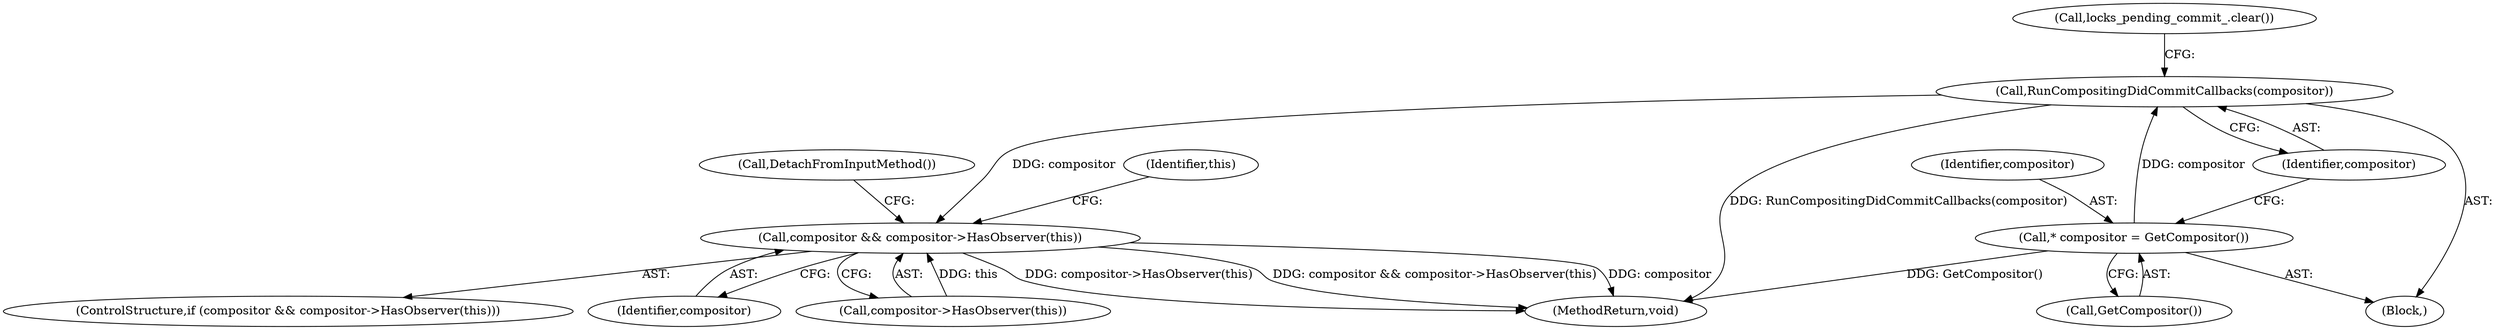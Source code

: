digraph "1_Chrome_18d67244984a574ba2dd8779faabc0e3e34f4b76_29@pointer" {
"1000108" [label="(Call,RunCompositingDidCommitCallbacks(compositor))"];
"1000105" [label="(Call,* compositor = GetCompositor())"];
"1000112" [label="(Call,compositor && compositor->HasObserver(this))"];
"1000109" [label="(Identifier,compositor)"];
"1000106" [label="(Identifier,compositor)"];
"1000117" [label="(Identifier,this)"];
"1000118" [label="(Call,DetachFromInputMethod())"];
"1000110" [label="(Call,locks_pending_commit_.clear())"];
"1000105" [label="(Call,* compositor = GetCompositor())"];
"1000112" [label="(Call,compositor && compositor->HasObserver(this))"];
"1000111" [label="(ControlStructure,if (compositor && compositor->HasObserver(this)))"];
"1000113" [label="(Identifier,compositor)"];
"1000119" [label="(MethodReturn,void)"];
"1000101" [label="(Block,)"];
"1000114" [label="(Call,compositor->HasObserver(this))"];
"1000108" [label="(Call,RunCompositingDidCommitCallbacks(compositor))"];
"1000107" [label="(Call,GetCompositor())"];
"1000108" -> "1000101"  [label="AST: "];
"1000108" -> "1000109"  [label="CFG: "];
"1000109" -> "1000108"  [label="AST: "];
"1000110" -> "1000108"  [label="CFG: "];
"1000108" -> "1000119"  [label="DDG: RunCompositingDidCommitCallbacks(compositor)"];
"1000105" -> "1000108"  [label="DDG: compositor"];
"1000108" -> "1000112"  [label="DDG: compositor"];
"1000105" -> "1000101"  [label="AST: "];
"1000105" -> "1000107"  [label="CFG: "];
"1000106" -> "1000105"  [label="AST: "];
"1000107" -> "1000105"  [label="AST: "];
"1000109" -> "1000105"  [label="CFG: "];
"1000105" -> "1000119"  [label="DDG: GetCompositor()"];
"1000112" -> "1000111"  [label="AST: "];
"1000112" -> "1000113"  [label="CFG: "];
"1000112" -> "1000114"  [label="CFG: "];
"1000113" -> "1000112"  [label="AST: "];
"1000114" -> "1000112"  [label="AST: "];
"1000117" -> "1000112"  [label="CFG: "];
"1000118" -> "1000112"  [label="CFG: "];
"1000112" -> "1000119"  [label="DDG: compositor->HasObserver(this)"];
"1000112" -> "1000119"  [label="DDG: compositor && compositor->HasObserver(this)"];
"1000112" -> "1000119"  [label="DDG: compositor"];
"1000114" -> "1000112"  [label="DDG: this"];
}
